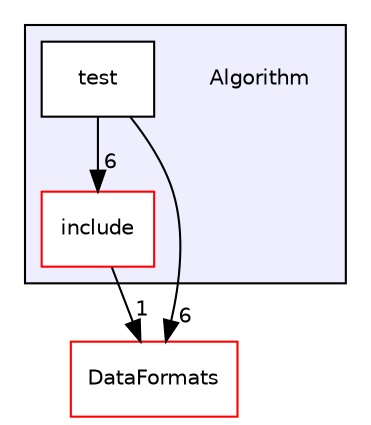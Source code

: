 digraph "/home/travis/build/AliceO2Group/AliceO2/Algorithm" {
  bgcolor=transparent;
  compound=true
  node [ fontsize="10", fontname="Helvetica"];
  edge [ labelfontsize="10", labelfontname="Helvetica"];
  subgraph clusterdir_8ba487e25de5ee77e05e9dce7582cb98 {
    graph [ bgcolor="#eeeeff", pencolor="black", label="" URL="dir_8ba487e25de5ee77e05e9dce7582cb98.html"];
    dir_8ba487e25de5ee77e05e9dce7582cb98 [shape=plaintext label="Algorithm"];
    dir_b462f90fe076c16030c341e96d9a0ccf [shape=box label="include" color="red" fillcolor="white" style="filled" URL="dir_b462f90fe076c16030c341e96d9a0ccf.html"];
    dir_2548cd999f9c9448f6c6f0fe464d9f93 [shape=box label="test" color="black" fillcolor="white" style="filled" URL="dir_2548cd999f9c9448f6c6f0fe464d9f93.html"];
  }
  dir_2171f7ec022c5423887b07c69b2f5b48 [shape=box label="DataFormats" color="red" URL="dir_2171f7ec022c5423887b07c69b2f5b48.html"];
  dir_2548cd999f9c9448f6c6f0fe464d9f93->dir_b462f90fe076c16030c341e96d9a0ccf [headlabel="6", labeldistance=1.5 headhref="dir_000003_000001.html"];
  dir_2548cd999f9c9448f6c6f0fe464d9f93->dir_2171f7ec022c5423887b07c69b2f5b48 [headlabel="6", labeldistance=1.5 headhref="dir_000003_000052.html"];
  dir_b462f90fe076c16030c341e96d9a0ccf->dir_2171f7ec022c5423887b07c69b2f5b48 [headlabel="1", labeldistance=1.5 headhref="dir_000001_000052.html"];
}
